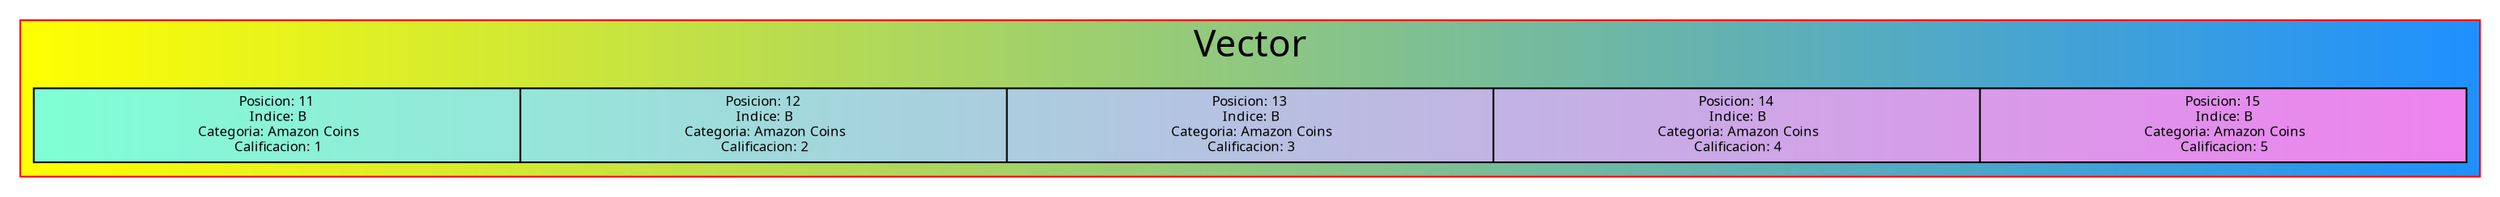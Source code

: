 digraph grafo{
fontname="Verdana" color=red fontsize=22;
node [shape=record fontsize=8 fontname="Verdana" style=filled];
edge [color="blue"]
subgraph cluster{
label = "Vector";
bgcolor="yellow:dodgerblue"
Vector[label="<10>Posicion: 11\n Indice: B\n Categoria: Amazon Coins\n Calificacion: 1|<11>Posicion: 12\n Indice: B\n Categoria: Amazon Coins\n Calificacion: 2|<12>Posicion: 13\n Indice: B\n Categoria: Amazon Coins\n Calificacion: 3|<13>Posicion: 14\n Indice: B\n Categoria: Amazon Coins\n Calificacion: 4|<14>Posicion: 15\n Indice: B\n Categoria: Amazon Coins\n Calificacion: 5",width=20, fillcolor="aquamarine:violet"];
}
}